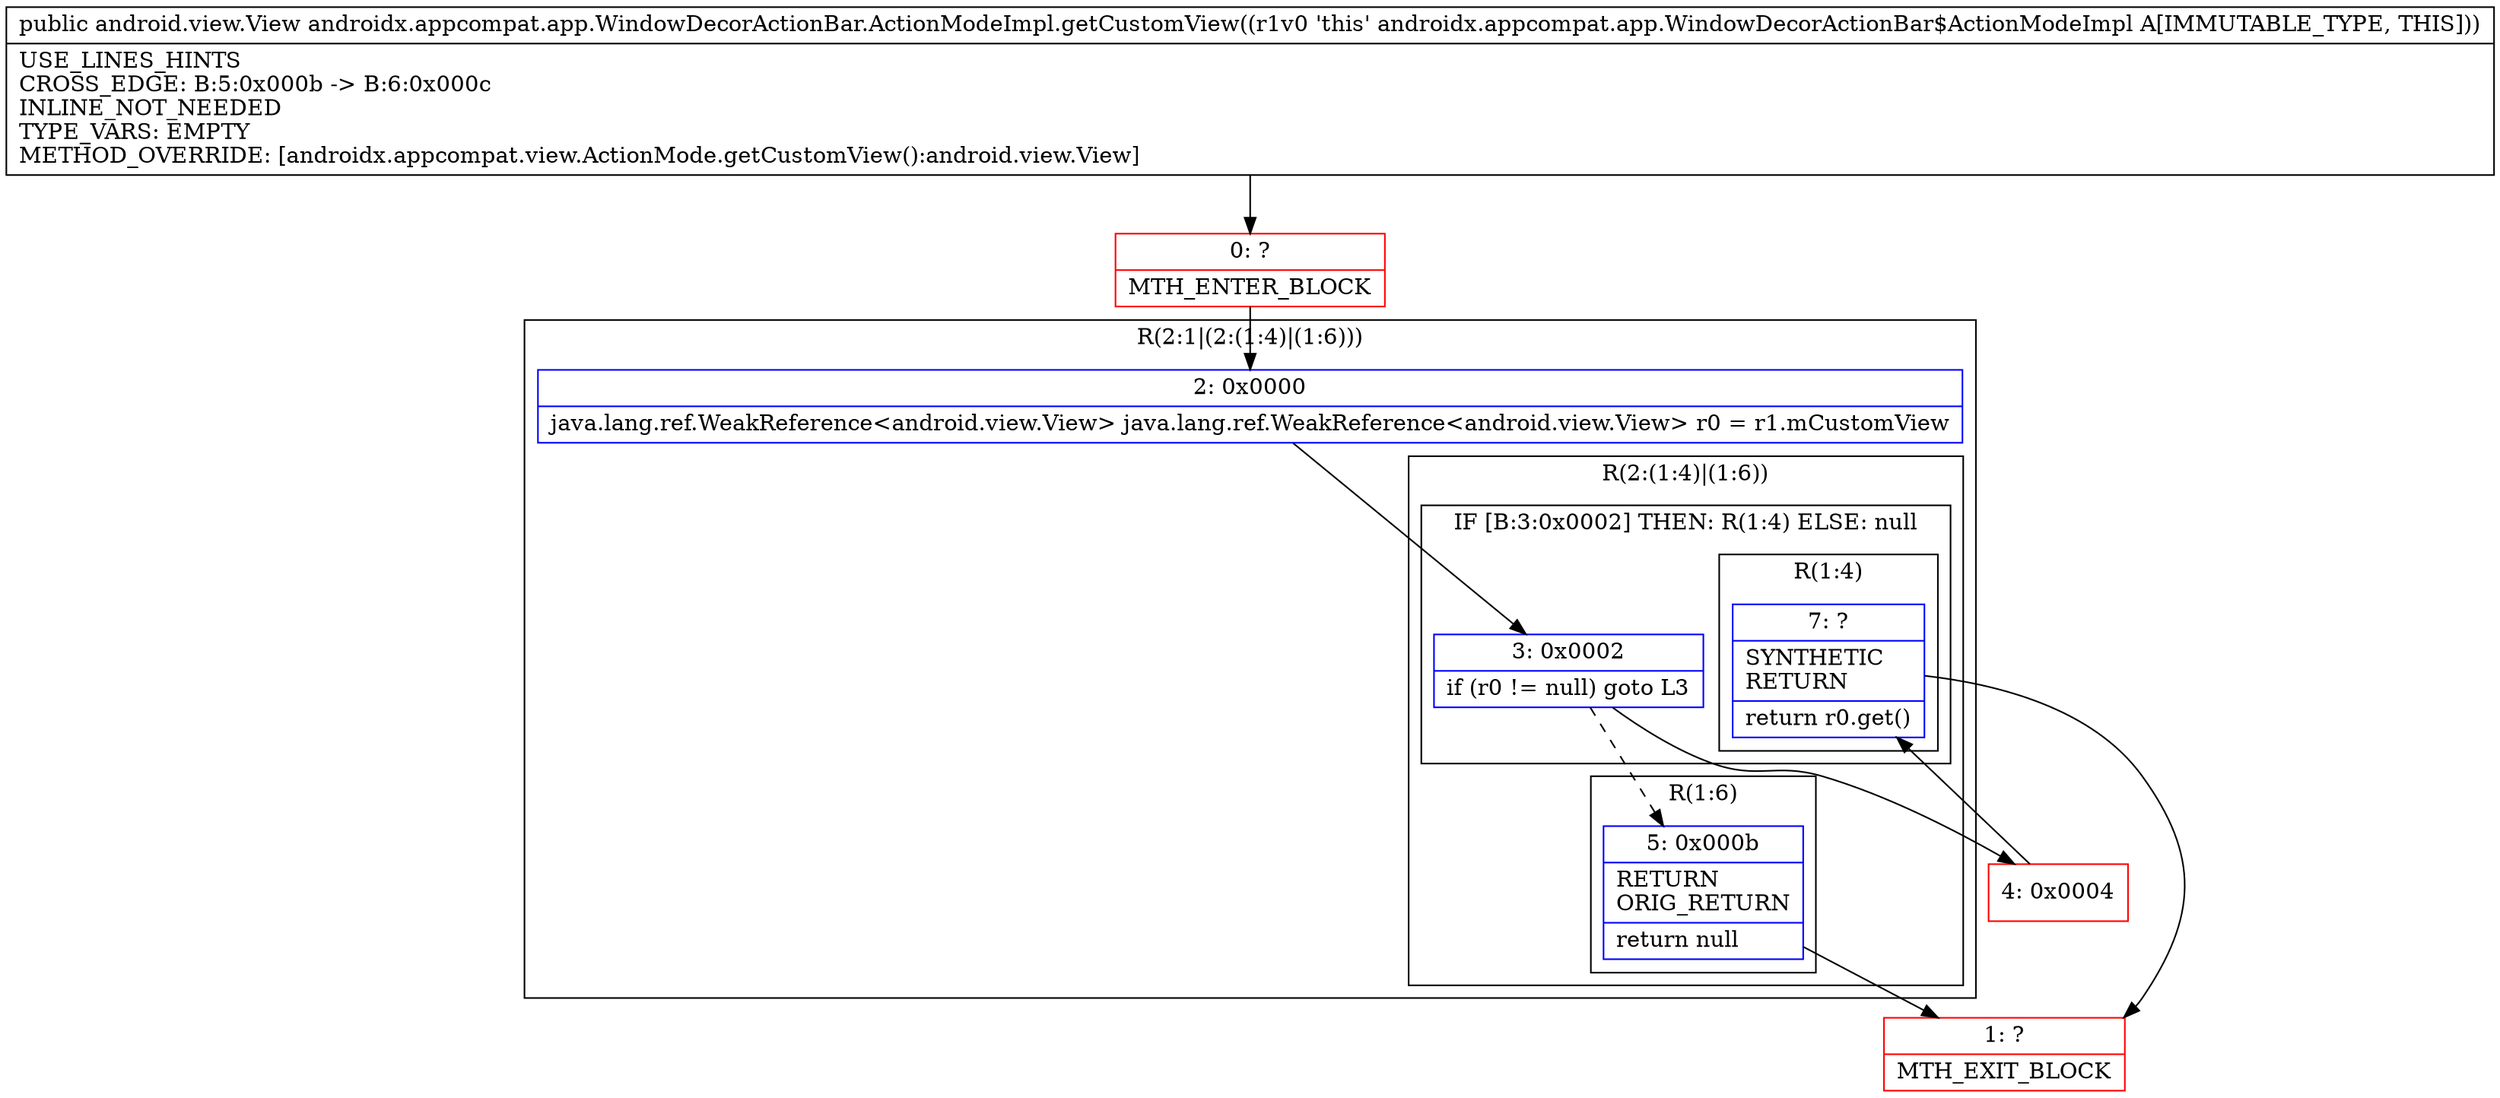 digraph "CFG forandroidx.appcompat.app.WindowDecorActionBar.ActionModeImpl.getCustomView()Landroid\/view\/View;" {
subgraph cluster_Region_1956829526 {
label = "R(2:1|(2:(1:4)|(1:6)))";
node [shape=record,color=blue];
Node_2 [shape=record,label="{2\:\ 0x0000|java.lang.ref.WeakReference\<android.view.View\> java.lang.ref.WeakReference\<android.view.View\> r0 = r1.mCustomView\l}"];
subgraph cluster_Region_1101664728 {
label = "R(2:(1:4)|(1:6))";
node [shape=record,color=blue];
subgraph cluster_IfRegion_1104509480 {
label = "IF [B:3:0x0002] THEN: R(1:4) ELSE: null";
node [shape=record,color=blue];
Node_3 [shape=record,label="{3\:\ 0x0002|if (r0 != null) goto L3\l}"];
subgraph cluster_Region_41565763 {
label = "R(1:4)";
node [shape=record,color=blue];
Node_7 [shape=record,label="{7\:\ ?|SYNTHETIC\lRETURN\l|return r0.get()\l}"];
}
}
subgraph cluster_Region_720240912 {
label = "R(1:6)";
node [shape=record,color=blue];
Node_5 [shape=record,label="{5\:\ 0x000b|RETURN\lORIG_RETURN\l|return null\l}"];
}
}
}
Node_0 [shape=record,color=red,label="{0\:\ ?|MTH_ENTER_BLOCK\l}"];
Node_4 [shape=record,color=red,label="{4\:\ 0x0004}"];
Node_1 [shape=record,color=red,label="{1\:\ ?|MTH_EXIT_BLOCK\l}"];
MethodNode[shape=record,label="{public android.view.View androidx.appcompat.app.WindowDecorActionBar.ActionModeImpl.getCustomView((r1v0 'this' androidx.appcompat.app.WindowDecorActionBar$ActionModeImpl A[IMMUTABLE_TYPE, THIS]))  | USE_LINES_HINTS\lCROSS_EDGE: B:5:0x000b \-\> B:6:0x000c\lINLINE_NOT_NEEDED\lTYPE_VARS: EMPTY\lMETHOD_OVERRIDE: [androidx.appcompat.view.ActionMode.getCustomView():android.view.View]\l}"];
MethodNode -> Node_0;Node_2 -> Node_3;
Node_3 -> Node_4;
Node_3 -> Node_5[style=dashed];
Node_7 -> Node_1;
Node_5 -> Node_1;
Node_0 -> Node_2;
Node_4 -> Node_7;
}

